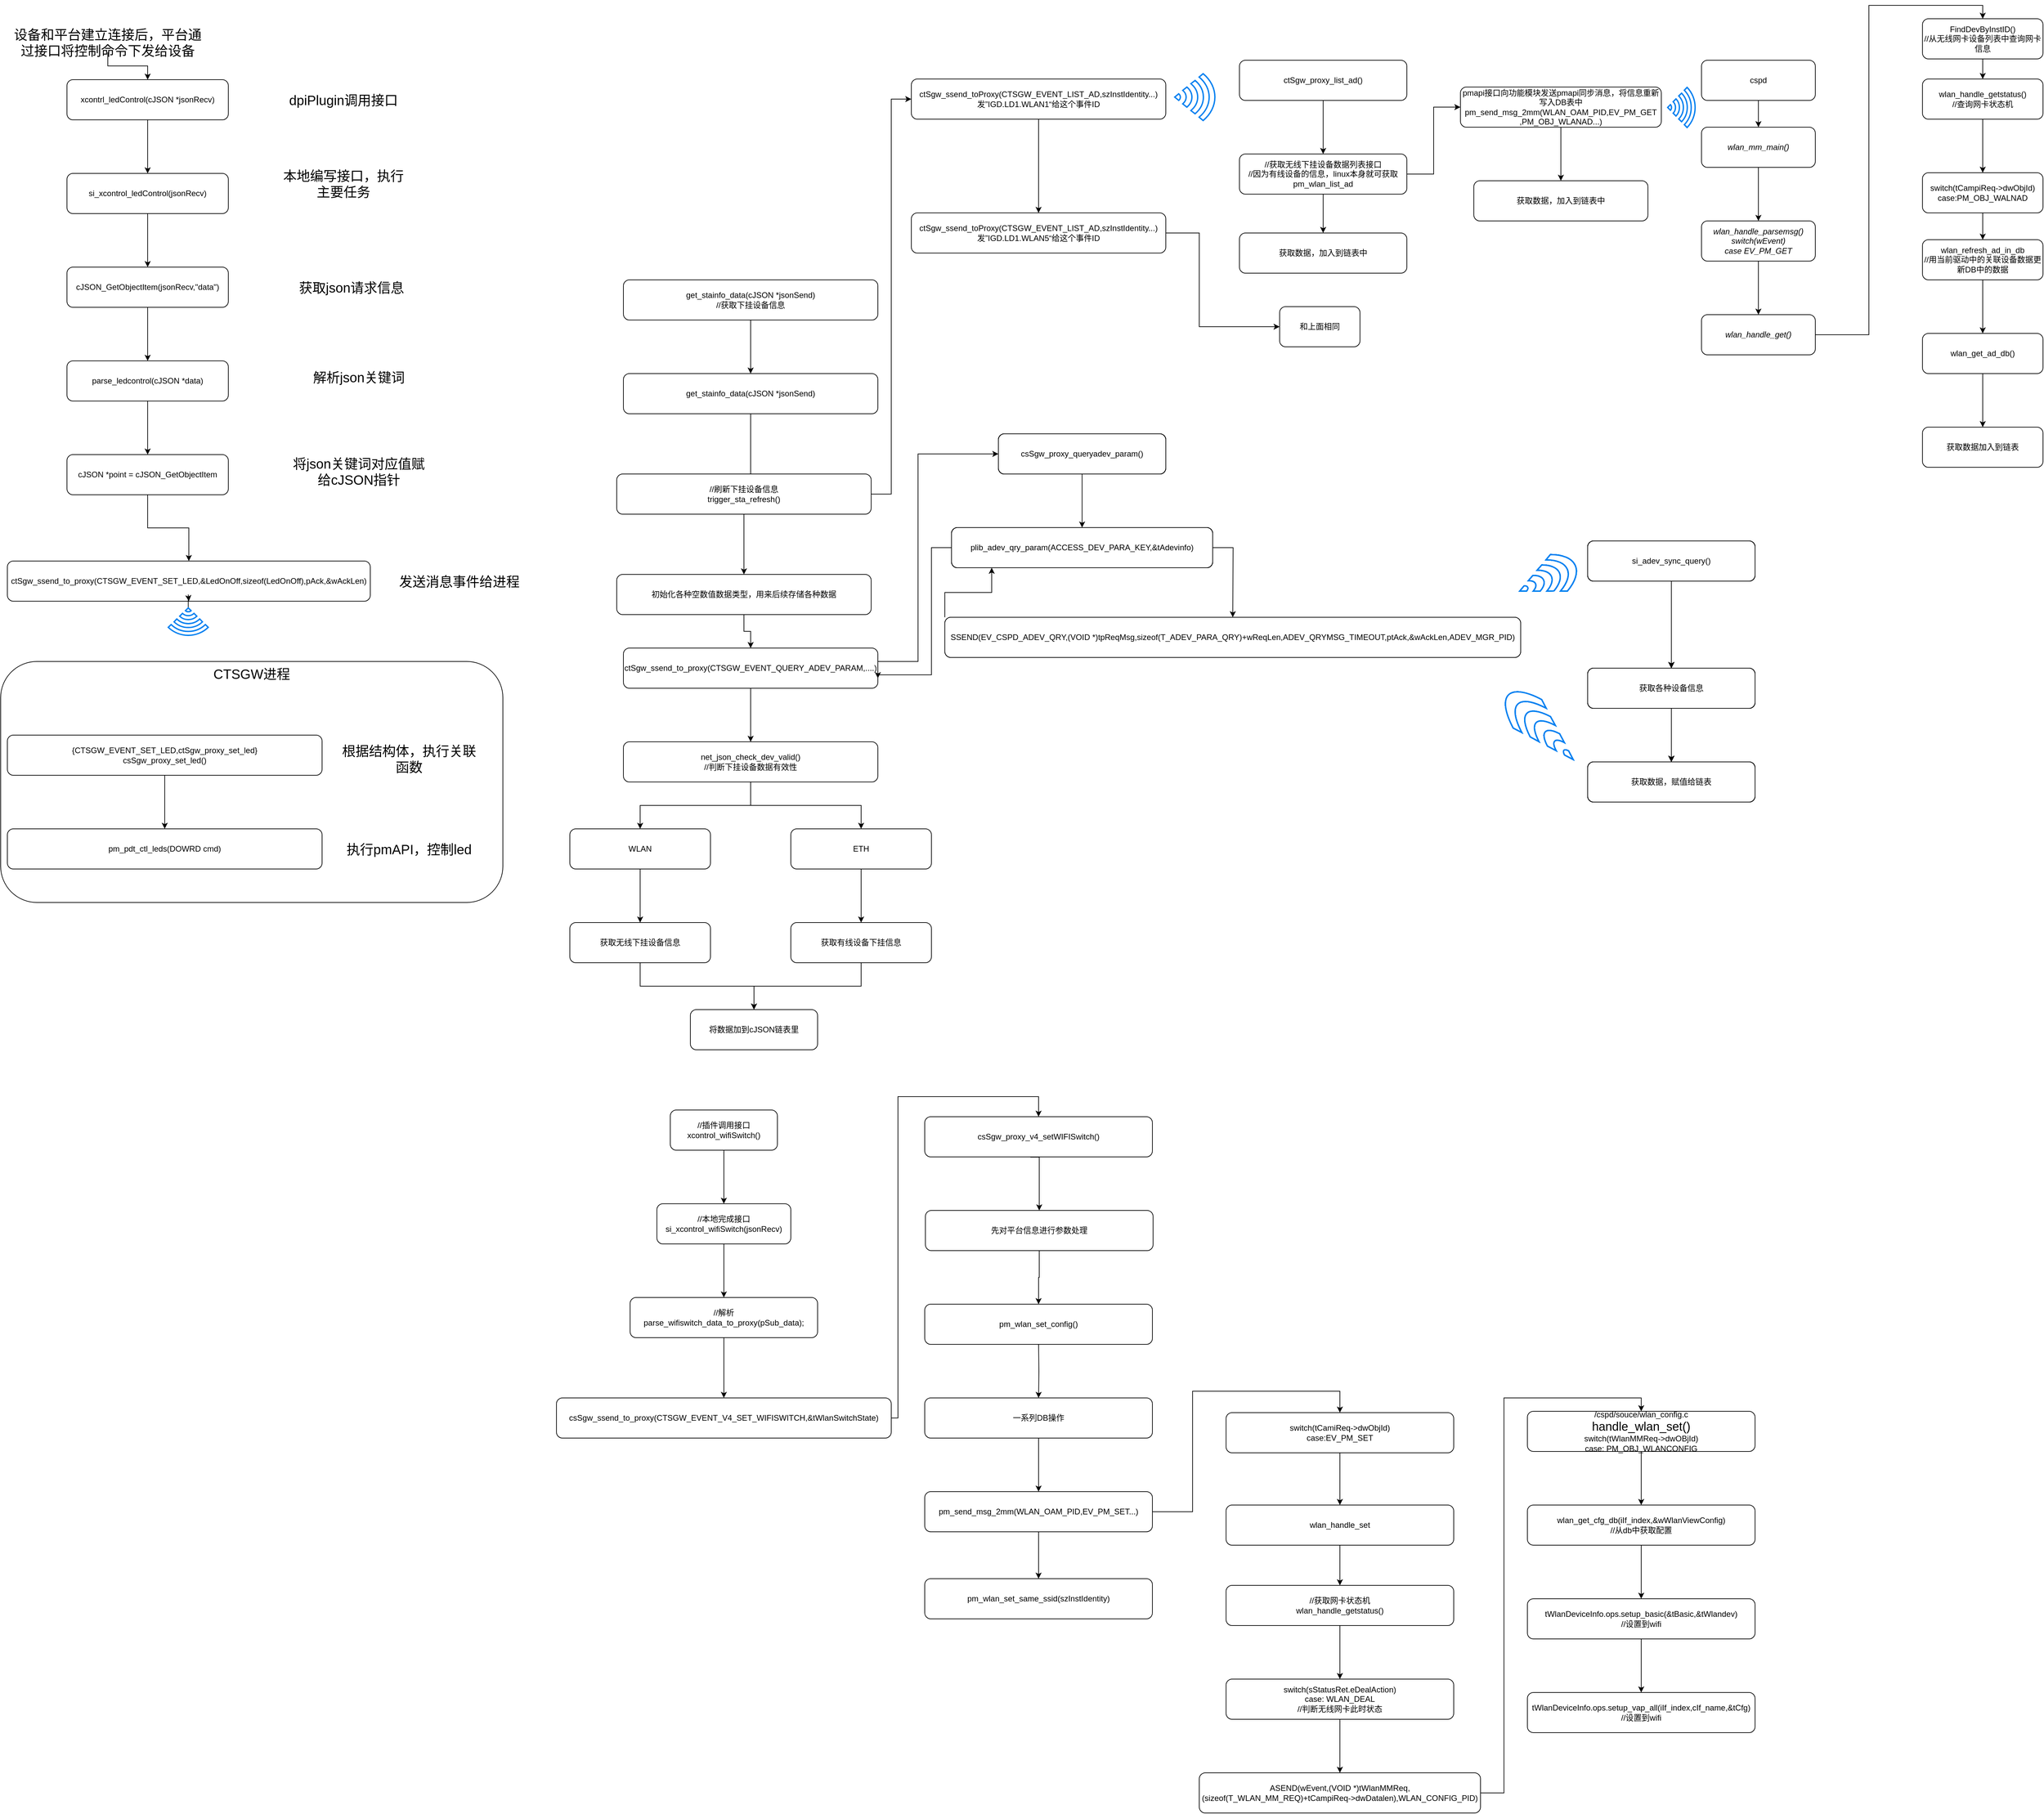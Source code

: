 <mxfile version="15.7.4" type="github">
  <diagram id="CUDyPsT_5cI4i0Bhv10b" name="Page-1">
    <mxGraphModel dx="1199" dy="653" grid="1" gridSize="10" guides="0" tooltips="1" connect="1" arrows="1" fold="1" page="1" pageScale="1" pageWidth="827" pageHeight="1169" math="0" shadow="0">
      <root>
        <mxCell id="0" />
        <mxCell id="1" parent="0" />
        <mxCell id="MFzKN-prpjDhxRkjpTHA-7" value="" style="edgeStyle=orthogonalEdgeStyle;rounded=0;orthogonalLoop=1;jettySize=auto;html=1;fontSize=20;" parent="1" source="MFzKN-prpjDhxRkjpTHA-1" target="MFzKN-prpjDhxRkjpTHA-6" edge="1">
          <mxGeometry relative="1" as="geometry" />
        </mxCell>
        <mxCell id="MFzKN-prpjDhxRkjpTHA-1" value="xcontrl_ledControl(cJSON *jsonRecv)" style="rounded=1;whiteSpace=wrap;html=1;" parent="1" vertex="1">
          <mxGeometry x="99" y="141" width="241" height="60" as="geometry" />
        </mxCell>
        <mxCell id="MFzKN-prpjDhxRkjpTHA-3" value="" style="edgeStyle=orthogonalEdgeStyle;rounded=0;orthogonalLoop=1;jettySize=auto;html=1;fontSize=20;" parent="1" source="MFzKN-prpjDhxRkjpTHA-2" target="MFzKN-prpjDhxRkjpTHA-1" edge="1">
          <mxGeometry relative="1" as="geometry" />
        </mxCell>
        <mxCell id="MFzKN-prpjDhxRkjpTHA-2" value="设备和平台建立连接后，平台通过接口将控制命令下发给设备" style="text;html=1;strokeColor=none;fillColor=none;align=center;verticalAlign=middle;whiteSpace=wrap;rounded=0;fontSize=20;" parent="1" vertex="1">
          <mxGeometry x="10" y="70" width="300" height="30" as="geometry" />
        </mxCell>
        <mxCell id="MFzKN-prpjDhxRkjpTHA-9" value="" style="edgeStyle=orthogonalEdgeStyle;rounded=0;orthogonalLoop=1;jettySize=auto;html=1;fontSize=20;" parent="1" source="MFzKN-prpjDhxRkjpTHA-6" target="MFzKN-prpjDhxRkjpTHA-8" edge="1">
          <mxGeometry relative="1" as="geometry" />
        </mxCell>
        <mxCell id="MFzKN-prpjDhxRkjpTHA-6" value="si_xcontrol_ledControl(jsonRecv)" style="rounded=1;whiteSpace=wrap;html=1;" parent="1" vertex="1">
          <mxGeometry x="99" y="281" width="241" height="60" as="geometry" />
        </mxCell>
        <mxCell id="MFzKN-prpjDhxRkjpTHA-11" value="" style="edgeStyle=orthogonalEdgeStyle;rounded=0;orthogonalLoop=1;jettySize=auto;html=1;fontSize=20;" parent="1" source="MFzKN-prpjDhxRkjpTHA-8" target="MFzKN-prpjDhxRkjpTHA-10" edge="1">
          <mxGeometry relative="1" as="geometry" />
        </mxCell>
        <mxCell id="MFzKN-prpjDhxRkjpTHA-8" value="cJSON_GetObjectItem(jsonRecv,&quot;data&quot;)" style="rounded=1;whiteSpace=wrap;html=1;" parent="1" vertex="1">
          <mxGeometry x="99" y="421" width="241" height="60" as="geometry" />
        </mxCell>
        <mxCell id="MFzKN-prpjDhxRkjpTHA-13" value="" style="edgeStyle=orthogonalEdgeStyle;rounded=0;orthogonalLoop=1;jettySize=auto;html=1;fontSize=20;" parent="1" source="MFzKN-prpjDhxRkjpTHA-10" target="MFzKN-prpjDhxRkjpTHA-12" edge="1">
          <mxGeometry relative="1" as="geometry" />
        </mxCell>
        <mxCell id="MFzKN-prpjDhxRkjpTHA-10" value="parse_ledcontrol(cJSON *data)" style="rounded=1;whiteSpace=wrap;html=1;" parent="1" vertex="1">
          <mxGeometry x="99" y="561" width="241" height="60" as="geometry" />
        </mxCell>
        <mxCell id="MFzKN-prpjDhxRkjpTHA-15" value="" style="edgeStyle=orthogonalEdgeStyle;rounded=0;orthogonalLoop=1;jettySize=auto;html=1;fontSize=20;" parent="1" source="MFzKN-prpjDhxRkjpTHA-12" target="MFzKN-prpjDhxRkjpTHA-14" edge="1">
          <mxGeometry relative="1" as="geometry" />
        </mxCell>
        <mxCell id="MFzKN-prpjDhxRkjpTHA-31" value="CTSGW进程" style="rounded=1;whiteSpace=wrap;html=1;fontSize=20;labelBackgroundColor=none;verticalAlign=top;" parent="1" vertex="1">
          <mxGeometry y="1010" width="750" height="360" as="geometry" />
        </mxCell>
        <mxCell id="MFzKN-prpjDhxRkjpTHA-12" value="cJSON *point = cJSON_GetObjectItem" style="rounded=1;whiteSpace=wrap;html=1;" parent="1" vertex="1">
          <mxGeometry x="99" y="701" width="241" height="60" as="geometry" />
        </mxCell>
        <mxCell id="MFzKN-prpjDhxRkjpTHA-14" value="ctSgw_ssend_to_proxy(CTSGW_EVENT_SET_LED,&amp;amp;LedOnOff,sizeof(LedOnOff),pAck,&amp;amp;wAckLen)" style="rounded=1;whiteSpace=wrap;html=1;" parent="1" vertex="1">
          <mxGeometry x="10" y="860" width="542" height="60" as="geometry" />
        </mxCell>
        <mxCell id="MFzKN-prpjDhxRkjpTHA-19" value="" style="edgeStyle=orthogonalEdgeStyle;rounded=0;orthogonalLoop=1;jettySize=auto;html=1;fontSize=20;" parent="1" source="MFzKN-prpjDhxRkjpTHA-16" target="MFzKN-prpjDhxRkjpTHA-18" edge="1">
          <mxGeometry relative="1" as="geometry" />
        </mxCell>
        <mxCell id="MFzKN-prpjDhxRkjpTHA-16" value="{CTSGW_EVENT_SET_LED,ctSgw_proxy_set_led}&lt;br&gt;csSgw_proxy_set_led()" style="rounded=1;whiteSpace=wrap;html=1;" parent="1" vertex="1">
          <mxGeometry x="10" y="1120" width="470" height="60" as="geometry" />
        </mxCell>
        <mxCell id="MFzKN-prpjDhxRkjpTHA-18" value="pm_pdt_ctl_leds(DOWRD cmd)" style="rounded=1;whiteSpace=wrap;html=1;" parent="1" vertex="1">
          <mxGeometry x="10" y="1260" width="470" height="60" as="geometry" />
        </mxCell>
        <mxCell id="MFzKN-prpjDhxRkjpTHA-20" value="dpiPlugin调用接口" style="text;html=1;strokeColor=none;fillColor=none;align=center;verticalAlign=middle;whiteSpace=wrap;rounded=0;fontSize=20;" parent="1" vertex="1">
          <mxGeometry x="414" y="156" width="196" height="30" as="geometry" />
        </mxCell>
        <mxCell id="MFzKN-prpjDhxRkjpTHA-21" value="本地编写接口，执行主要任务" style="text;html=1;strokeColor=none;fillColor=none;align=center;verticalAlign=middle;whiteSpace=wrap;rounded=0;fontSize=20;" parent="1" vertex="1">
          <mxGeometry x="414" y="281" width="196" height="30" as="geometry" />
        </mxCell>
        <mxCell id="MFzKN-prpjDhxRkjpTHA-22" value="获取json请求信息" style="text;html=1;strokeColor=none;fillColor=none;align=center;verticalAlign=middle;whiteSpace=wrap;rounded=0;fontSize=20;" parent="1" vertex="1">
          <mxGeometry x="430" y="436" width="188" height="30" as="geometry" />
        </mxCell>
        <mxCell id="MFzKN-prpjDhxRkjpTHA-23" value="解析json关键词" style="text;html=1;strokeColor=none;fillColor=none;align=center;verticalAlign=middle;whiteSpace=wrap;rounded=0;fontSize=20;" parent="1" vertex="1">
          <mxGeometry x="430" y="570" width="210" height="30" as="geometry" />
        </mxCell>
        <mxCell id="MFzKN-prpjDhxRkjpTHA-24" value="将json关键词对应值赋给cJSON指针" style="text;html=1;strokeColor=none;fillColor=none;align=center;verticalAlign=middle;whiteSpace=wrap;rounded=0;fontSize=20;" parent="1" vertex="1">
          <mxGeometry x="430" y="701" width="210" height="49" as="geometry" />
        </mxCell>
        <mxCell id="MFzKN-prpjDhxRkjpTHA-26" value="发送消息事件给进程" style="text;html=1;strokeColor=none;fillColor=none;align=center;verticalAlign=middle;whiteSpace=wrap;rounded=0;fontSize=20;" parent="1" vertex="1">
          <mxGeometry x="560" y="875" width="250" height="30" as="geometry" />
        </mxCell>
        <mxCell id="MFzKN-prpjDhxRkjpTHA-27" value="根据结构体，执行关联函数" style="text;html=1;strokeColor=none;fillColor=none;align=center;verticalAlign=middle;whiteSpace=wrap;rounded=0;fontSize=20;" parent="1" vertex="1">
          <mxGeometry x="500" y="1140" width="220" height="30" as="geometry" />
        </mxCell>
        <mxCell id="MFzKN-prpjDhxRkjpTHA-28" value="执行pmAPI，控制led" style="text;html=1;strokeColor=none;fillColor=none;align=center;verticalAlign=middle;whiteSpace=wrap;rounded=0;fontSize=20;" parent="1" vertex="1">
          <mxGeometry x="510" y="1275" width="200" height="30" as="geometry" />
        </mxCell>
        <mxCell id="MFzKN-prpjDhxRkjpTHA-30" value="" style="edgeStyle=orthogonalEdgeStyle;rounded=0;orthogonalLoop=1;jettySize=auto;html=1;fontSize=20;" parent="1" source="MFzKN-prpjDhxRkjpTHA-29" target="MFzKN-prpjDhxRkjpTHA-14" edge="1">
          <mxGeometry relative="1" as="geometry" />
        </mxCell>
        <mxCell id="MFzKN-prpjDhxRkjpTHA-29" value="" style="html=1;verticalLabelPosition=bottom;align=center;labelBackgroundColor=#ffffff;verticalAlign=top;strokeWidth=2;strokeColor=#0080F0;shadow=0;dashed=0;shape=mxgraph.ios7.icons.wifi;pointerEvents=1;fontSize=20;rotation=-180;" parent="1" vertex="1">
          <mxGeometry x="250.3" y="930" width="59.7" height="41" as="geometry" />
        </mxCell>
        <mxCell id="5_94e8n7h1rJNtOSXoxy-13" value="" style="edgeStyle=orthogonalEdgeStyle;rounded=0;orthogonalLoop=1;jettySize=auto;html=1;exitX=1;exitY=0.5;exitDx=0;exitDy=0;" edge="1" parent="1" source="5_94e8n7h1rJNtOSXoxy-184" target="5_94e8n7h1rJNtOSXoxy-12">
          <mxGeometry relative="1" as="geometry">
            <mxPoint x="1300" y="330" as="sourcePoint" />
            <Array as="points">
              <mxPoint x="1330" y="760" />
              <mxPoint x="1330" y="170" />
            </Array>
          </mxGeometry>
        </mxCell>
        <mxCell id="5_94e8n7h1rJNtOSXoxy-15" value="" style="edgeStyle=orthogonalEdgeStyle;rounded=0;orthogonalLoop=1;jettySize=auto;html=1;" edge="1" parent="1" source="5_94e8n7h1rJNtOSXoxy-12" target="5_94e8n7h1rJNtOSXoxy-14">
          <mxGeometry relative="1" as="geometry" />
        </mxCell>
        <mxCell id="5_94e8n7h1rJNtOSXoxy-12" value="ctSgw_ssend_toProxy(CTSGW_EVENT_LIST_AD,szInstIdentity...)&lt;br&gt;发”IGD.LD1.WLAN1“给这个事件ID" style="whiteSpace=wrap;html=1;rounded=1;" vertex="1" parent="1">
          <mxGeometry x="1360" y="140" width="380" height="60" as="geometry" />
        </mxCell>
        <mxCell id="5_94e8n7h1rJNtOSXoxy-210" value="" style="edgeStyle=orthogonalEdgeStyle;rounded=0;orthogonalLoop=1;jettySize=auto;html=1;" edge="1" parent="1" source="5_94e8n7h1rJNtOSXoxy-14" target="5_94e8n7h1rJNtOSXoxy-209">
          <mxGeometry relative="1" as="geometry">
            <Array as="points">
              <mxPoint x="1790" y="370" />
              <mxPoint x="1790" y="510" />
            </Array>
          </mxGeometry>
        </mxCell>
        <mxCell id="5_94e8n7h1rJNtOSXoxy-14" value="ctSgw_ssend_toProxy(CTSGW_EVENT_LIST_AD,szInstIdentity...)&lt;br&gt;发”IGD.LD1.WLAN5“给这个事件ID" style="whiteSpace=wrap;html=1;rounded=1;" vertex="1" parent="1">
          <mxGeometry x="1360" y="340" width="380" height="60" as="geometry" />
        </mxCell>
        <mxCell id="5_94e8n7h1rJNtOSXoxy-17" value="" style="html=1;verticalLabelPosition=bottom;align=center;labelBackgroundColor=#ffffff;verticalAlign=top;strokeWidth=2;strokeColor=#0080F0;shadow=0;dashed=0;shape=mxgraph.ios7.icons.wifi;pointerEvents=1;fontSize=20;rotation=0;direction=south;" vertex="1" parent="1">
          <mxGeometry x="1753.31" y="132.06" width="60" height="70" as="geometry" />
        </mxCell>
        <mxCell id="5_94e8n7h1rJNtOSXoxy-21" value="" style="edgeStyle=orthogonalEdgeStyle;rounded=0;orthogonalLoop=1;jettySize=auto;html=1;" edge="1" parent="1" source="5_94e8n7h1rJNtOSXoxy-19" target="5_94e8n7h1rJNtOSXoxy-20">
          <mxGeometry relative="1" as="geometry" />
        </mxCell>
        <mxCell id="5_94e8n7h1rJNtOSXoxy-19" value="ctSgw_proxy_list_ad()" style="rounded=1;whiteSpace=wrap;html=1;" vertex="1" parent="1">
          <mxGeometry x="1850" y="112" width="250" height="60" as="geometry" />
        </mxCell>
        <mxCell id="5_94e8n7h1rJNtOSXoxy-23" value="" style="edgeStyle=orthogonalEdgeStyle;rounded=0;orthogonalLoop=1;jettySize=auto;html=1;" edge="1" parent="1" source="5_94e8n7h1rJNtOSXoxy-20" target="5_94e8n7h1rJNtOSXoxy-22">
          <mxGeometry relative="1" as="geometry">
            <Array as="points">
              <mxPoint x="2140" y="282" />
              <mxPoint x="2140" y="182" />
            </Array>
          </mxGeometry>
        </mxCell>
        <mxCell id="5_94e8n7h1rJNtOSXoxy-205" value="" style="edgeStyle=orthogonalEdgeStyle;rounded=0;orthogonalLoop=1;jettySize=auto;html=1;" edge="1" parent="1" source="5_94e8n7h1rJNtOSXoxy-20" target="5_94e8n7h1rJNtOSXoxy-204">
          <mxGeometry relative="1" as="geometry" />
        </mxCell>
        <mxCell id="5_94e8n7h1rJNtOSXoxy-20" value="//获取无线下挂设备数据列表接口&lt;br&gt;//因为有线设备的信息，linux本身就可获取&lt;br&gt;pm_wlan_list_ad" style="rounded=1;whiteSpace=wrap;html=1;" vertex="1" parent="1">
          <mxGeometry x="1850" y="252" width="250" height="60" as="geometry" />
        </mxCell>
        <mxCell id="5_94e8n7h1rJNtOSXoxy-26" value="" style="edgeStyle=orthogonalEdgeStyle;rounded=0;orthogonalLoop=1;jettySize=auto;html=1;" edge="1" parent="1" source="5_94e8n7h1rJNtOSXoxy-22" target="5_94e8n7h1rJNtOSXoxy-25">
          <mxGeometry relative="1" as="geometry" />
        </mxCell>
        <mxCell id="5_94e8n7h1rJNtOSXoxy-22" value="pmapi接口向功能模块发送pmapi同步消息，将信息重新写入DB表中&lt;br&gt;pm_send_msg_2mm(WLAN_OAM_PID,EV_PM_GET&lt;br&gt;,PM_OBJ_WLANAD...)" style="rounded=1;whiteSpace=wrap;html=1;" vertex="1" parent="1">
          <mxGeometry x="2180" y="152" width="300" height="60" as="geometry" />
        </mxCell>
        <mxCell id="5_94e8n7h1rJNtOSXoxy-25" value="获取数据，加入到链表中" style="rounded=1;whiteSpace=wrap;html=1;" vertex="1" parent="1">
          <mxGeometry x="2200" y="292" width="260" height="60" as="geometry" />
        </mxCell>
        <mxCell id="5_94e8n7h1rJNtOSXoxy-27" value="" style="html=1;verticalLabelPosition=bottom;align=center;labelBackgroundColor=#ffffff;verticalAlign=top;strokeWidth=2;strokeColor=#0080F0;shadow=0;dashed=0;shape=mxgraph.ios7.icons.wifi;pointerEvents=1;fontSize=20;rotation=90;" vertex="1" parent="1">
          <mxGeometry x="2480" y="162" width="60" height="41" as="geometry" />
        </mxCell>
        <mxCell id="5_94e8n7h1rJNtOSXoxy-30" value="" style="edgeStyle=orthogonalEdgeStyle;rounded=0;orthogonalLoop=1;jettySize=auto;html=1;" edge="1" parent="1" source="5_94e8n7h1rJNtOSXoxy-28" target="5_94e8n7h1rJNtOSXoxy-29">
          <mxGeometry relative="1" as="geometry" />
        </mxCell>
        <mxCell id="5_94e8n7h1rJNtOSXoxy-28" value="cspd" style="rounded=1;whiteSpace=wrap;html=1;" vertex="1" parent="1">
          <mxGeometry x="2540" y="112" width="170" height="60" as="geometry" />
        </mxCell>
        <mxCell id="5_94e8n7h1rJNtOSXoxy-40" value="" style="edgeStyle=orthogonalEdgeStyle;rounded=0;orthogonalLoop=1;jettySize=auto;html=1;" edge="1" parent="1" source="5_94e8n7h1rJNtOSXoxy-29" target="5_94e8n7h1rJNtOSXoxy-39">
          <mxGeometry relative="1" as="geometry" />
        </mxCell>
        <mxCell id="5_94e8n7h1rJNtOSXoxy-29" value="wlan_mm_main()" style="whiteSpace=wrap;html=1;rounded=1;fontStyle=2" vertex="1" parent="1">
          <mxGeometry x="2540" y="212" width="170" height="60" as="geometry" />
        </mxCell>
        <mxCell id="5_94e8n7h1rJNtOSXoxy-43" value="" style="edgeStyle=orthogonalEdgeStyle;rounded=0;orthogonalLoop=1;jettySize=auto;html=1;" edge="1" parent="1" source="5_94e8n7h1rJNtOSXoxy-39" target="5_94e8n7h1rJNtOSXoxy-42">
          <mxGeometry relative="1" as="geometry" />
        </mxCell>
        <mxCell id="5_94e8n7h1rJNtOSXoxy-39" value="wlan_handle_parsemsg()&lt;br&gt;switch(wEvent)&lt;br&gt;case EV_PM_GET" style="whiteSpace=wrap;html=1;rounded=1;fontStyle=2" vertex="1" parent="1">
          <mxGeometry x="2540" y="352" width="170" height="60" as="geometry" />
        </mxCell>
        <mxCell id="5_94e8n7h1rJNtOSXoxy-194" style="edgeStyle=orthogonalEdgeStyle;rounded=0;orthogonalLoop=1;jettySize=auto;html=1;entryX=0.5;entryY=0;entryDx=0;entryDy=0;" edge="1" parent="1" source="5_94e8n7h1rJNtOSXoxy-42" target="5_94e8n7h1rJNtOSXoxy-190">
          <mxGeometry relative="1" as="geometry" />
        </mxCell>
        <mxCell id="5_94e8n7h1rJNtOSXoxy-42" value="wlan_handle_get()" style="whiteSpace=wrap;html=1;rounded=1;fontStyle=2" vertex="1" parent="1">
          <mxGeometry x="2540" y="492" width="170" height="60" as="geometry" />
        </mxCell>
        <mxCell id="5_94e8n7h1rJNtOSXoxy-58" value="" style="edgeStyle=orthogonalEdgeStyle;rounded=0;orthogonalLoop=1;jettySize=auto;html=1;" edge="1" parent="1" source="5_94e8n7h1rJNtOSXoxy-55" target="5_94e8n7h1rJNtOSXoxy-56">
          <mxGeometry relative="1" as="geometry" />
        </mxCell>
        <mxCell id="5_94e8n7h1rJNtOSXoxy-55" value="get_stainfo_data(cJSON *jsonSend)&lt;br&gt;//获取下挂设备信息" style="rounded=1;whiteSpace=wrap;html=1;" vertex="1" parent="1">
          <mxGeometry x="930" y="440" width="380" height="60" as="geometry" />
        </mxCell>
        <mxCell id="5_94e8n7h1rJNtOSXoxy-59" value="" style="edgeStyle=orthogonalEdgeStyle;rounded=0;orthogonalLoop=1;jettySize=auto;html=1;" edge="1" parent="1" source="5_94e8n7h1rJNtOSXoxy-56" target="5_94e8n7h1rJNtOSXoxy-57">
          <mxGeometry relative="1" as="geometry" />
        </mxCell>
        <mxCell id="5_94e8n7h1rJNtOSXoxy-56" value="get_stainfo_data(cJSON *jsonSend)" style="rounded=1;whiteSpace=wrap;html=1;" vertex="1" parent="1">
          <mxGeometry x="930" y="580" width="380" height="60" as="geometry" />
        </mxCell>
        <mxCell id="5_94e8n7h1rJNtOSXoxy-65" value="" style="edgeStyle=orthogonalEdgeStyle;rounded=0;orthogonalLoop=1;jettySize=auto;html=1;" edge="1" parent="1" source="5_94e8n7h1rJNtOSXoxy-60" target="5_94e8n7h1rJNtOSXoxy-64">
          <mxGeometry relative="1" as="geometry" />
        </mxCell>
        <mxCell id="5_94e8n7h1rJNtOSXoxy-88" style="edgeStyle=orthogonalEdgeStyle;rounded=0;orthogonalLoop=1;jettySize=auto;html=1;entryX=0;entryY=0.5;entryDx=0;entryDy=0;" edge="1" parent="1" source="5_94e8n7h1rJNtOSXoxy-60" target="5_94e8n7h1rJNtOSXoxy-86">
          <mxGeometry relative="1" as="geometry">
            <Array as="points">
              <mxPoint x="1370" y="1010" />
              <mxPoint x="1370" y="700" />
            </Array>
          </mxGeometry>
        </mxCell>
        <mxCell id="5_94e8n7h1rJNtOSXoxy-60" value="ctSgw_ssend_to_proxy(CTSGW_EVENT_QUERY_ADEV_PARAM,....)" style="whiteSpace=wrap;html=1;rounded=1;" vertex="1" parent="1">
          <mxGeometry x="930" y="990" width="380" height="60" as="geometry" />
        </mxCell>
        <mxCell id="5_94e8n7h1rJNtOSXoxy-76" style="edgeStyle=orthogonalEdgeStyle;rounded=0;orthogonalLoop=1;jettySize=auto;html=1;" edge="1" parent="1" source="5_94e8n7h1rJNtOSXoxy-64" target="5_94e8n7h1rJNtOSXoxy-74">
          <mxGeometry relative="1" as="geometry" />
        </mxCell>
        <mxCell id="5_94e8n7h1rJNtOSXoxy-77" style="edgeStyle=orthogonalEdgeStyle;rounded=0;orthogonalLoop=1;jettySize=auto;html=1;entryX=0.5;entryY=0;entryDx=0;entryDy=0;" edge="1" parent="1" source="5_94e8n7h1rJNtOSXoxy-64" target="5_94e8n7h1rJNtOSXoxy-75">
          <mxGeometry relative="1" as="geometry" />
        </mxCell>
        <mxCell id="5_94e8n7h1rJNtOSXoxy-64" value="net_json_check_dev_valid()&lt;br&gt;//判断下挂设备数据有效性" style="whiteSpace=wrap;html=1;rounded=1;" vertex="1" parent="1">
          <mxGeometry x="930" y="1130" width="380" height="60" as="geometry" />
        </mxCell>
        <mxCell id="5_94e8n7h1rJNtOSXoxy-79" value="" style="edgeStyle=orthogonalEdgeStyle;rounded=0;orthogonalLoop=1;jettySize=auto;html=1;" edge="1" parent="1" source="5_94e8n7h1rJNtOSXoxy-74" target="5_94e8n7h1rJNtOSXoxy-78">
          <mxGeometry relative="1" as="geometry" />
        </mxCell>
        <mxCell id="5_94e8n7h1rJNtOSXoxy-74" value="WLAN" style="rounded=1;whiteSpace=wrap;html=1;" vertex="1" parent="1">
          <mxGeometry x="850" y="1260" width="210" height="60" as="geometry" />
        </mxCell>
        <mxCell id="5_94e8n7h1rJNtOSXoxy-81" value="" style="edgeStyle=orthogonalEdgeStyle;rounded=0;orthogonalLoop=1;jettySize=auto;html=1;" edge="1" parent="1" source="5_94e8n7h1rJNtOSXoxy-75" target="5_94e8n7h1rJNtOSXoxy-80">
          <mxGeometry relative="1" as="geometry" />
        </mxCell>
        <mxCell id="5_94e8n7h1rJNtOSXoxy-75" value="ETH" style="rounded=1;whiteSpace=wrap;html=1;" vertex="1" parent="1">
          <mxGeometry x="1180" y="1260" width="210" height="60" as="geometry" />
        </mxCell>
        <mxCell id="5_94e8n7h1rJNtOSXoxy-85" style="edgeStyle=orthogonalEdgeStyle;rounded=0;orthogonalLoop=1;jettySize=auto;html=1;entryX=0.5;entryY=0;entryDx=0;entryDy=0;" edge="1" parent="1" source="5_94e8n7h1rJNtOSXoxy-78" target="5_94e8n7h1rJNtOSXoxy-82">
          <mxGeometry relative="1" as="geometry" />
        </mxCell>
        <mxCell id="5_94e8n7h1rJNtOSXoxy-78" value="获取无线下挂设备信息" style="rounded=1;whiteSpace=wrap;html=1;" vertex="1" parent="1">
          <mxGeometry x="850" y="1400" width="210" height="60" as="geometry" />
        </mxCell>
        <mxCell id="5_94e8n7h1rJNtOSXoxy-84" style="edgeStyle=orthogonalEdgeStyle;rounded=0;orthogonalLoop=1;jettySize=auto;html=1;entryX=0.5;entryY=0;entryDx=0;entryDy=0;" edge="1" parent="1" source="5_94e8n7h1rJNtOSXoxy-80" target="5_94e8n7h1rJNtOSXoxy-82">
          <mxGeometry relative="1" as="geometry" />
        </mxCell>
        <mxCell id="5_94e8n7h1rJNtOSXoxy-80" value="获取有线设备下挂信息" style="rounded=1;whiteSpace=wrap;html=1;" vertex="1" parent="1">
          <mxGeometry x="1180" y="1400" width="210" height="60" as="geometry" />
        </mxCell>
        <mxCell id="5_94e8n7h1rJNtOSXoxy-82" value="将数据加到cJSON链表里" style="rounded=1;whiteSpace=wrap;html=1;" vertex="1" parent="1">
          <mxGeometry x="1030" y="1530" width="190" height="60" as="geometry" />
        </mxCell>
        <mxCell id="5_94e8n7h1rJNtOSXoxy-86" value="csSgw_proxy_queryadev_param()" style="whiteSpace=wrap;html=1;rounded=1;" vertex="1" parent="1">
          <mxGeometry x="1490" y="670" width="250" height="60" as="geometry" />
        </mxCell>
        <mxCell id="5_94e8n7h1rJNtOSXoxy-103" style="edgeStyle=orthogonalEdgeStyle;rounded=0;orthogonalLoop=1;jettySize=auto;html=1;entryX=1;entryY=0.75;entryDx=0;entryDy=0;" edge="1" parent="1" source="5_94e8n7h1rJNtOSXoxy-89" target="5_94e8n7h1rJNtOSXoxy-60">
          <mxGeometry relative="1" as="geometry">
            <Array as="points">
              <mxPoint x="1390" y="840" />
              <mxPoint x="1390" y="1030" />
              <mxPoint x="1310" y="1030" />
            </Array>
          </mxGeometry>
        </mxCell>
        <mxCell id="5_94e8n7h1rJNtOSXoxy-89" value="plib_adev_qry_param(ACCESS_DEV_PARA_KEY,&amp;amp;tAdevinfo)" style="whiteSpace=wrap;html=1;rounded=1;" vertex="1" parent="1">
          <mxGeometry x="1420" y="810" width="390" height="60" as="geometry" />
        </mxCell>
        <mxCell id="5_94e8n7h1rJNtOSXoxy-102" style="edgeStyle=orthogonalEdgeStyle;rounded=0;orthogonalLoop=1;jettySize=auto;html=1;" edge="1" parent="1" source="5_94e8n7h1rJNtOSXoxy-91" target="5_94e8n7h1rJNtOSXoxy-89">
          <mxGeometry relative="1" as="geometry">
            <Array as="points">
              <mxPoint x="1410" y="907" />
              <mxPoint x="1480" y="907" />
            </Array>
          </mxGeometry>
        </mxCell>
        <mxCell id="5_94e8n7h1rJNtOSXoxy-91" value="SSEND(EV_CSPD_ADEV_QRY,(VOID *)tpReqMsg,sizeof(T_ADEV_PARA_QRY)+wReqLen,ADEV_QRYMSG_TIMEOUT,ptAck,&amp;amp;wAckLen,ADEV_MGR_PID)" style="whiteSpace=wrap;html=1;rounded=1;" vertex="1" parent="1">
          <mxGeometry x="1410" y="944" width="860" height="60" as="geometry" />
        </mxCell>
        <mxCell id="5_94e8n7h1rJNtOSXoxy-93" value="" style="html=1;verticalLabelPosition=bottom;align=center;labelBackgroundColor=#ffffff;verticalAlign=top;strokeWidth=2;strokeColor=#0080F0;shadow=0;dashed=0;shape=mxgraph.ios7.icons.wifi;pointerEvents=1;fontSize=20;rotation=65;" vertex="1" parent="1">
          <mxGeometry x="2280" y="840.0" width="60" height="91" as="geometry" />
        </mxCell>
        <mxCell id="5_94e8n7h1rJNtOSXoxy-96" value="" style="edgeStyle=orthogonalEdgeStyle;rounded=0;orthogonalLoop=1;jettySize=auto;html=1;" edge="1" parent="1" source="5_94e8n7h1rJNtOSXoxy-94" target="5_94e8n7h1rJNtOSXoxy-95">
          <mxGeometry relative="1" as="geometry" />
        </mxCell>
        <mxCell id="5_94e8n7h1rJNtOSXoxy-94" value="si_adev_sync_query()&lt;br&gt;" style="rounded=1;whiteSpace=wrap;html=1;" vertex="1" parent="1">
          <mxGeometry x="2370" y="830" width="250" height="60" as="geometry" />
        </mxCell>
        <mxCell id="5_94e8n7h1rJNtOSXoxy-98" value="" style="edgeStyle=orthogonalEdgeStyle;rounded=0;orthogonalLoop=1;jettySize=auto;html=1;" edge="1" parent="1" source="5_94e8n7h1rJNtOSXoxy-95" target="5_94e8n7h1rJNtOSXoxy-97">
          <mxGeometry relative="1" as="geometry" />
        </mxCell>
        <mxCell id="5_94e8n7h1rJNtOSXoxy-95" value="获取各种设备信息" style="rounded=1;whiteSpace=wrap;html=1;" vertex="1" parent="1">
          <mxGeometry x="2370" y="1020" width="250" height="60" as="geometry" />
        </mxCell>
        <mxCell id="5_94e8n7h1rJNtOSXoxy-97" value="反悔查询结果" style="rounded=1;whiteSpace=wrap;html=1;" vertex="1" parent="1">
          <mxGeometry x="2370" y="1160" width="250" height="60" as="geometry" />
        </mxCell>
        <mxCell id="5_94e8n7h1rJNtOSXoxy-99" value="" style="html=1;verticalLabelPosition=bottom;align=center;labelBackgroundColor=#ffffff;verticalAlign=top;strokeWidth=2;strokeColor=#0080F0;shadow=0;dashed=0;shape=mxgraph.ios7.icons.wifi;pointerEvents=1;fontSize=20;rotation=-45;" vertex="1" parent="1">
          <mxGeometry x="2270" y="1040" width="60" height="136.26" as="geometry" />
        </mxCell>
        <mxCell id="5_94e8n7h1rJNtOSXoxy-105" value="" style="edgeStyle=orthogonalEdgeStyle;rounded=0;orthogonalLoop=1;jettySize=auto;html=1;" edge="1" source="5_94e8n7h1rJNtOSXoxy-114" parent="1">
          <mxGeometry relative="1" as="geometry">
            <mxPoint x="1840" y="944" as="targetPoint" />
          </mxGeometry>
        </mxCell>
        <mxCell id="5_94e8n7h1rJNtOSXoxy-106" value="" style="html=1;verticalLabelPosition=bottom;align=center;labelBackgroundColor=#ffffff;verticalAlign=top;strokeWidth=2;strokeColor=#0080F0;shadow=0;dashed=0;shape=mxgraph.ios7.icons.wifi;pointerEvents=1;fontSize=20;rotation=65;" vertex="1" parent="1">
          <mxGeometry x="2280" y="840.0" width="60" height="91" as="geometry" />
        </mxCell>
        <mxCell id="5_94e8n7h1rJNtOSXoxy-107" value="" style="edgeStyle=orthogonalEdgeStyle;rounded=0;orthogonalLoop=1;jettySize=auto;html=1;" edge="1" source="5_94e8n7h1rJNtOSXoxy-108" target="5_94e8n7h1rJNtOSXoxy-110" parent="1">
          <mxGeometry relative="1" as="geometry" />
        </mxCell>
        <mxCell id="5_94e8n7h1rJNtOSXoxy-108" value="si_adev_sync_query()&lt;br&gt;" style="rounded=1;whiteSpace=wrap;html=1;" vertex="1" parent="1">
          <mxGeometry x="2370" y="830" width="250" height="60" as="geometry" />
        </mxCell>
        <mxCell id="5_94e8n7h1rJNtOSXoxy-109" value="" style="edgeStyle=orthogonalEdgeStyle;rounded=0;orthogonalLoop=1;jettySize=auto;html=1;" edge="1" source="5_94e8n7h1rJNtOSXoxy-110" target="5_94e8n7h1rJNtOSXoxy-111" parent="1">
          <mxGeometry relative="1" as="geometry" />
        </mxCell>
        <mxCell id="5_94e8n7h1rJNtOSXoxy-110" value="获取各种设备信息" style="rounded=1;whiteSpace=wrap;html=1;" vertex="1" parent="1">
          <mxGeometry x="2370" y="1020" width="250" height="60" as="geometry" />
        </mxCell>
        <mxCell id="5_94e8n7h1rJNtOSXoxy-111" value="反悔查询结果" style="rounded=1;whiteSpace=wrap;html=1;" vertex="1" parent="1">
          <mxGeometry x="2370" y="1160" width="250" height="60" as="geometry" />
        </mxCell>
        <mxCell id="5_94e8n7h1rJNtOSXoxy-112" value="" style="html=1;verticalLabelPosition=bottom;align=center;labelBackgroundColor=#ffffff;verticalAlign=top;strokeWidth=2;strokeColor=#0080F0;shadow=0;dashed=0;shape=mxgraph.ios7.icons.wifi;pointerEvents=1;fontSize=20;rotation=-45;" vertex="1" parent="1">
          <mxGeometry x="2270" y="1040" width="60" height="136.26" as="geometry" />
        </mxCell>
        <mxCell id="5_94e8n7h1rJNtOSXoxy-113" value="csSgw_proxy_queryadev_param()" style="whiteSpace=wrap;html=1;rounded=1;" vertex="1" parent="1">
          <mxGeometry x="1490" y="670" width="250" height="60" as="geometry" />
        </mxCell>
        <mxCell id="5_94e8n7h1rJNtOSXoxy-114" value="plib_adev_qry_param(ACCESS_DEV_PARA_KEY,&amp;amp;tAdevinfo)" style="whiteSpace=wrap;html=1;rounded=1;" vertex="1" parent="1">
          <mxGeometry x="1420" y="810" width="390" height="60" as="geometry" />
        </mxCell>
        <mxCell id="5_94e8n7h1rJNtOSXoxy-117" value="" style="html=1;verticalLabelPosition=bottom;align=center;labelBackgroundColor=#ffffff;verticalAlign=top;strokeWidth=2;strokeColor=#0080F0;shadow=0;dashed=0;shape=mxgraph.ios7.icons.wifi;pointerEvents=1;fontSize=20;rotation=65;" vertex="1" parent="1">
          <mxGeometry x="2280" y="840.0" width="60" height="91" as="geometry" />
        </mxCell>
        <mxCell id="5_94e8n7h1rJNtOSXoxy-118" value="" style="edgeStyle=orthogonalEdgeStyle;rounded=0;orthogonalLoop=1;jettySize=auto;html=1;" edge="1" source="5_94e8n7h1rJNtOSXoxy-119" target="5_94e8n7h1rJNtOSXoxy-121" parent="1">
          <mxGeometry relative="1" as="geometry" />
        </mxCell>
        <mxCell id="5_94e8n7h1rJNtOSXoxy-119" value="si_adev_sync_query()&lt;br&gt;" style="rounded=1;whiteSpace=wrap;html=1;" vertex="1" parent="1">
          <mxGeometry x="2370" y="830" width="250" height="60" as="geometry" />
        </mxCell>
        <mxCell id="5_94e8n7h1rJNtOSXoxy-120" value="" style="edgeStyle=orthogonalEdgeStyle;rounded=0;orthogonalLoop=1;jettySize=auto;html=1;" edge="1" source="5_94e8n7h1rJNtOSXoxy-121" target="5_94e8n7h1rJNtOSXoxy-122" parent="1">
          <mxGeometry relative="1" as="geometry" />
        </mxCell>
        <mxCell id="5_94e8n7h1rJNtOSXoxy-121" value="获取各种设备信息" style="rounded=1;whiteSpace=wrap;html=1;" vertex="1" parent="1">
          <mxGeometry x="2370" y="1020" width="250" height="60" as="geometry" />
        </mxCell>
        <mxCell id="5_94e8n7h1rJNtOSXoxy-122" value="反悔查询结果" style="rounded=1;whiteSpace=wrap;html=1;" vertex="1" parent="1">
          <mxGeometry x="2370" y="1160" width="250" height="60" as="geometry" />
        </mxCell>
        <mxCell id="5_94e8n7h1rJNtOSXoxy-123" value="" style="html=1;verticalLabelPosition=bottom;align=center;labelBackgroundColor=#ffffff;verticalAlign=top;strokeWidth=2;strokeColor=#0080F0;shadow=0;dashed=0;shape=mxgraph.ios7.icons.wifi;pointerEvents=1;fontSize=20;rotation=-45;" vertex="1" parent="1">
          <mxGeometry x="2270" y="1040" width="60" height="136.26" as="geometry" />
        </mxCell>
        <mxCell id="5_94e8n7h1rJNtOSXoxy-124" value="csSgw_proxy_queryadev_param()" style="whiteSpace=wrap;html=1;rounded=1;" vertex="1" parent="1">
          <mxGeometry x="1490" y="670" width="250" height="60" as="geometry" />
        </mxCell>
        <mxCell id="5_94e8n7h1rJNtOSXoxy-125" value="plib_adev_qry_param(ACCESS_DEV_PARA_KEY,&amp;amp;tAdevinfo)" style="whiteSpace=wrap;html=1;rounded=1;" vertex="1" parent="1">
          <mxGeometry x="1420" y="810" width="390" height="60" as="geometry" />
        </mxCell>
        <mxCell id="5_94e8n7h1rJNtOSXoxy-128" value="" style="html=1;verticalLabelPosition=bottom;align=center;labelBackgroundColor=#ffffff;verticalAlign=top;strokeWidth=2;strokeColor=#0080F0;shadow=0;dashed=0;shape=mxgraph.ios7.icons.wifi;pointerEvents=1;fontSize=20;rotation=65;" vertex="1" parent="1">
          <mxGeometry x="2280" y="840.0" width="60" height="91" as="geometry" />
        </mxCell>
        <mxCell id="5_94e8n7h1rJNtOSXoxy-129" value="" style="edgeStyle=orthogonalEdgeStyle;rounded=0;orthogonalLoop=1;jettySize=auto;html=1;" edge="1" source="5_94e8n7h1rJNtOSXoxy-130" target="5_94e8n7h1rJNtOSXoxy-132" parent="1">
          <mxGeometry relative="1" as="geometry" />
        </mxCell>
        <mxCell id="5_94e8n7h1rJNtOSXoxy-130" value="si_adev_sync_query()&lt;br&gt;" style="rounded=1;whiteSpace=wrap;html=1;" vertex="1" parent="1">
          <mxGeometry x="2370" y="830" width="250" height="60" as="geometry" />
        </mxCell>
        <mxCell id="5_94e8n7h1rJNtOSXoxy-131" value="" style="edgeStyle=orthogonalEdgeStyle;rounded=0;orthogonalLoop=1;jettySize=auto;html=1;" edge="1" source="5_94e8n7h1rJNtOSXoxy-132" target="5_94e8n7h1rJNtOSXoxy-133" parent="1">
          <mxGeometry relative="1" as="geometry" />
        </mxCell>
        <mxCell id="5_94e8n7h1rJNtOSXoxy-132" value="获取各种设备信息" style="rounded=1;whiteSpace=wrap;html=1;" vertex="1" parent="1">
          <mxGeometry x="2370" y="1020" width="250" height="60" as="geometry" />
        </mxCell>
        <mxCell id="5_94e8n7h1rJNtOSXoxy-133" value="反悔查询结果" style="rounded=1;whiteSpace=wrap;html=1;" vertex="1" parent="1">
          <mxGeometry x="2370" y="1160" width="250" height="60" as="geometry" />
        </mxCell>
        <mxCell id="5_94e8n7h1rJNtOSXoxy-134" value="" style="html=1;verticalLabelPosition=bottom;align=center;labelBackgroundColor=#ffffff;verticalAlign=top;strokeWidth=2;strokeColor=#0080F0;shadow=0;dashed=0;shape=mxgraph.ios7.icons.wifi;pointerEvents=1;fontSize=20;rotation=-45;" vertex="1" parent="1">
          <mxGeometry x="2270" y="1040" width="60" height="136.26" as="geometry" />
        </mxCell>
        <mxCell id="5_94e8n7h1rJNtOSXoxy-135" value="csSgw_proxy_queryadev_param()" style="whiteSpace=wrap;html=1;rounded=1;" vertex="1" parent="1">
          <mxGeometry x="1490" y="670" width="250" height="60" as="geometry" />
        </mxCell>
        <mxCell id="5_94e8n7h1rJNtOSXoxy-136" value="plib_adev_qry_param(ACCESS_DEV_PARA_KEY,&amp;amp;tAdevinfo)" style="whiteSpace=wrap;html=1;rounded=1;" vertex="1" parent="1">
          <mxGeometry x="1420" y="810" width="390" height="60" as="geometry" />
        </mxCell>
        <mxCell id="5_94e8n7h1rJNtOSXoxy-138" value="csSgw_proxy_queryadev_param()" style="whiteSpace=wrap;html=1;rounded=1;" vertex="1" parent="1">
          <mxGeometry x="1490" y="670" width="250" height="60" as="geometry" />
        </mxCell>
        <mxCell id="5_94e8n7h1rJNtOSXoxy-140" value="plib_adev_qry_param(ACCESS_DEV_PARA_KEY,&amp;amp;tAdevinfo)" style="whiteSpace=wrap;html=1;rounded=1;" vertex="1" parent="1">
          <mxGeometry x="1420" y="810" width="390" height="60" as="geometry" />
        </mxCell>
        <mxCell id="5_94e8n7h1rJNtOSXoxy-141" value="SSEND(EV_CSPD_ADEV_QRY,(VOID *)tpReqMsg,sizeof(T_ADEV_PARA_QRY)+wReqLen,ADEV_QRYMSG_TIMEOUT,ptAck,&amp;amp;wAckLen,ADEV_MGR_PID)" style="whiteSpace=wrap;html=1;rounded=1;" vertex="1" parent="1">
          <mxGeometry x="1410" y="944" width="860" height="60" as="geometry" />
        </mxCell>
        <mxCell id="5_94e8n7h1rJNtOSXoxy-142" value="" style="html=1;verticalLabelPosition=bottom;align=center;labelBackgroundColor=#ffffff;verticalAlign=top;strokeWidth=2;strokeColor=#0080F0;shadow=0;dashed=0;shape=mxgraph.ios7.icons.wifi;pointerEvents=1;fontSize=20;rotation=65;" vertex="1" parent="1">
          <mxGeometry x="2280" y="840.0" width="60" height="91" as="geometry" />
        </mxCell>
        <mxCell id="5_94e8n7h1rJNtOSXoxy-143" value="" style="edgeStyle=orthogonalEdgeStyle;rounded=0;orthogonalLoop=1;jettySize=auto;html=1;" edge="1" source="5_94e8n7h1rJNtOSXoxy-144" target="5_94e8n7h1rJNtOSXoxy-146" parent="1">
          <mxGeometry relative="1" as="geometry" />
        </mxCell>
        <mxCell id="5_94e8n7h1rJNtOSXoxy-144" value="si_adev_sync_query()&lt;br&gt;" style="rounded=1;whiteSpace=wrap;html=1;" vertex="1" parent="1">
          <mxGeometry x="2370" y="830" width="250" height="60" as="geometry" />
        </mxCell>
        <mxCell id="5_94e8n7h1rJNtOSXoxy-145" value="" style="edgeStyle=orthogonalEdgeStyle;rounded=0;orthogonalLoop=1;jettySize=auto;html=1;" edge="1" source="5_94e8n7h1rJNtOSXoxy-146" target="5_94e8n7h1rJNtOSXoxy-147" parent="1">
          <mxGeometry relative="1" as="geometry" />
        </mxCell>
        <mxCell id="5_94e8n7h1rJNtOSXoxy-146" value="获取各种设备信息" style="rounded=1;whiteSpace=wrap;html=1;" vertex="1" parent="1">
          <mxGeometry x="2370" y="1020" width="250" height="60" as="geometry" />
        </mxCell>
        <mxCell id="5_94e8n7h1rJNtOSXoxy-147" value="反悔查询结果" style="rounded=1;whiteSpace=wrap;html=1;" vertex="1" parent="1">
          <mxGeometry x="2370" y="1160" width="250" height="60" as="geometry" />
        </mxCell>
        <mxCell id="5_94e8n7h1rJNtOSXoxy-148" value="" style="html=1;verticalLabelPosition=bottom;align=center;labelBackgroundColor=#ffffff;verticalAlign=top;strokeWidth=2;strokeColor=#0080F0;shadow=0;dashed=0;shape=mxgraph.ios7.icons.wifi;pointerEvents=1;fontSize=20;rotation=-45;" vertex="1" parent="1">
          <mxGeometry x="2270" y="1040" width="60" height="136.26" as="geometry" />
        </mxCell>
        <mxCell id="5_94e8n7h1rJNtOSXoxy-151" value="" style="html=1;verticalLabelPosition=bottom;align=center;labelBackgroundColor=#ffffff;verticalAlign=top;strokeWidth=2;strokeColor=#0080F0;shadow=0;dashed=0;shape=mxgraph.ios7.icons.wifi;pointerEvents=1;fontSize=20;rotation=65;" vertex="1" parent="1">
          <mxGeometry x="2280" y="840.0" width="60" height="91" as="geometry" />
        </mxCell>
        <mxCell id="5_94e8n7h1rJNtOSXoxy-152" value="" style="edgeStyle=orthogonalEdgeStyle;rounded=0;orthogonalLoop=1;jettySize=auto;html=1;" edge="1" source="5_94e8n7h1rJNtOSXoxy-153" target="5_94e8n7h1rJNtOSXoxy-155" parent="1">
          <mxGeometry relative="1" as="geometry" />
        </mxCell>
        <mxCell id="5_94e8n7h1rJNtOSXoxy-153" value="si_adev_sync_query()&lt;br&gt;" style="rounded=1;whiteSpace=wrap;html=1;" vertex="1" parent="1">
          <mxGeometry x="2370" y="830" width="250" height="60" as="geometry" />
        </mxCell>
        <mxCell id="5_94e8n7h1rJNtOSXoxy-154" value="" style="edgeStyle=orthogonalEdgeStyle;rounded=0;orthogonalLoop=1;jettySize=auto;html=1;" edge="1" source="5_94e8n7h1rJNtOSXoxy-155" target="5_94e8n7h1rJNtOSXoxy-156" parent="1">
          <mxGeometry relative="1" as="geometry" />
        </mxCell>
        <mxCell id="5_94e8n7h1rJNtOSXoxy-155" value="获取各种设备信息" style="rounded=1;whiteSpace=wrap;html=1;" vertex="1" parent="1">
          <mxGeometry x="2370" y="1020" width="250" height="60" as="geometry" />
        </mxCell>
        <mxCell id="5_94e8n7h1rJNtOSXoxy-156" value="反悔查询结果" style="rounded=1;whiteSpace=wrap;html=1;" vertex="1" parent="1">
          <mxGeometry x="2370" y="1160" width="250" height="60" as="geometry" />
        </mxCell>
        <mxCell id="5_94e8n7h1rJNtOSXoxy-157" value="" style="html=1;verticalLabelPosition=bottom;align=center;labelBackgroundColor=#ffffff;verticalAlign=top;strokeWidth=2;strokeColor=#0080F0;shadow=0;dashed=0;shape=mxgraph.ios7.icons.wifi;pointerEvents=1;fontSize=20;rotation=-45;" vertex="1" parent="1">
          <mxGeometry x="2270" y="1040" width="60" height="136.26" as="geometry" />
        </mxCell>
        <mxCell id="5_94e8n7h1rJNtOSXoxy-158" value="csSgw_proxy_queryadev_param()" style="whiteSpace=wrap;html=1;rounded=1;" vertex="1" parent="1">
          <mxGeometry x="1490" y="670" width="250" height="60" as="geometry" />
        </mxCell>
        <mxCell id="5_94e8n7h1rJNtOSXoxy-159" value="plib_adev_qry_param(ACCESS_DEV_PARA_KEY,&amp;amp;tAdevinfo)" style="whiteSpace=wrap;html=1;rounded=1;" vertex="1" parent="1">
          <mxGeometry x="1420" y="810" width="390" height="60" as="geometry" />
        </mxCell>
        <mxCell id="5_94e8n7h1rJNtOSXoxy-162" value="" style="html=1;verticalLabelPosition=bottom;align=center;labelBackgroundColor=#ffffff;verticalAlign=top;strokeWidth=2;strokeColor=#0080F0;shadow=0;dashed=0;shape=mxgraph.ios7.icons.wifi;pointerEvents=1;fontSize=20;rotation=65;" vertex="1" parent="1">
          <mxGeometry x="2280" y="840.0" width="60" height="91" as="geometry" />
        </mxCell>
        <mxCell id="5_94e8n7h1rJNtOSXoxy-163" value="" style="edgeStyle=orthogonalEdgeStyle;rounded=0;orthogonalLoop=1;jettySize=auto;html=1;" edge="1" source="5_94e8n7h1rJNtOSXoxy-164" target="5_94e8n7h1rJNtOSXoxy-166" parent="1">
          <mxGeometry relative="1" as="geometry" />
        </mxCell>
        <mxCell id="5_94e8n7h1rJNtOSXoxy-164" value="si_adev_sync_query()&lt;br&gt;" style="rounded=1;whiteSpace=wrap;html=1;" vertex="1" parent="1">
          <mxGeometry x="2370" y="830" width="250" height="60" as="geometry" />
        </mxCell>
        <mxCell id="5_94e8n7h1rJNtOSXoxy-165" value="" style="edgeStyle=orthogonalEdgeStyle;rounded=0;orthogonalLoop=1;jettySize=auto;html=1;" edge="1" source="5_94e8n7h1rJNtOSXoxy-166" target="5_94e8n7h1rJNtOSXoxy-167" parent="1">
          <mxGeometry relative="1" as="geometry" />
        </mxCell>
        <mxCell id="5_94e8n7h1rJNtOSXoxy-166" value="获取各种设备信息" style="rounded=1;whiteSpace=wrap;html=1;" vertex="1" parent="1">
          <mxGeometry x="2370" y="1020" width="250" height="60" as="geometry" />
        </mxCell>
        <mxCell id="5_94e8n7h1rJNtOSXoxy-167" value="反悔查询结果" style="rounded=1;whiteSpace=wrap;html=1;" vertex="1" parent="1">
          <mxGeometry x="2370" y="1160" width="250" height="60" as="geometry" />
        </mxCell>
        <mxCell id="5_94e8n7h1rJNtOSXoxy-168" value="" style="html=1;verticalLabelPosition=bottom;align=center;labelBackgroundColor=#ffffff;verticalAlign=top;strokeWidth=2;strokeColor=#0080F0;shadow=0;dashed=0;shape=mxgraph.ios7.icons.wifi;pointerEvents=1;fontSize=20;rotation=-45;" vertex="1" parent="1">
          <mxGeometry x="2270" y="1040" width="60" height="136.26" as="geometry" />
        </mxCell>
        <mxCell id="5_94e8n7h1rJNtOSXoxy-169" value="csSgw_proxy_queryadev_param()" style="whiteSpace=wrap;html=1;rounded=1;" vertex="1" parent="1">
          <mxGeometry x="1490" y="670" width="250" height="60" as="geometry" />
        </mxCell>
        <mxCell id="5_94e8n7h1rJNtOSXoxy-170" value="plib_adev_qry_param(ACCESS_DEV_PARA_KEY,&amp;amp;tAdevinfo)" style="whiteSpace=wrap;html=1;rounded=1;" vertex="1" parent="1">
          <mxGeometry x="1420" y="810" width="390" height="60" as="geometry" />
        </mxCell>
        <mxCell id="5_94e8n7h1rJNtOSXoxy-173" value="" style="html=1;verticalLabelPosition=bottom;align=center;labelBackgroundColor=#ffffff;verticalAlign=top;strokeWidth=2;strokeColor=#0080F0;shadow=0;dashed=0;shape=mxgraph.ios7.icons.wifi;pointerEvents=1;fontSize=20;rotation=65;" vertex="1" parent="1">
          <mxGeometry x="2280" y="840.0" width="60" height="91" as="geometry" />
        </mxCell>
        <mxCell id="5_94e8n7h1rJNtOSXoxy-174" value="" style="edgeStyle=orthogonalEdgeStyle;rounded=0;orthogonalLoop=1;jettySize=auto;html=1;" edge="1" source="5_94e8n7h1rJNtOSXoxy-175" target="5_94e8n7h1rJNtOSXoxy-177" parent="1">
          <mxGeometry relative="1" as="geometry" />
        </mxCell>
        <mxCell id="5_94e8n7h1rJNtOSXoxy-175" value="si_adev_sync_query()&lt;br&gt;" style="rounded=1;whiteSpace=wrap;html=1;" vertex="1" parent="1">
          <mxGeometry x="2370" y="830" width="250" height="60" as="geometry" />
        </mxCell>
        <mxCell id="5_94e8n7h1rJNtOSXoxy-176" value="" style="edgeStyle=orthogonalEdgeStyle;rounded=0;orthogonalLoop=1;jettySize=auto;html=1;" edge="1" source="5_94e8n7h1rJNtOSXoxy-177" target="5_94e8n7h1rJNtOSXoxy-178" parent="1">
          <mxGeometry relative="1" as="geometry" />
        </mxCell>
        <mxCell id="5_94e8n7h1rJNtOSXoxy-177" value="获取各种设备信息" style="rounded=1;whiteSpace=wrap;html=1;" vertex="1" parent="1">
          <mxGeometry x="2370" y="1020" width="250" height="60" as="geometry" />
        </mxCell>
        <mxCell id="5_94e8n7h1rJNtOSXoxy-178" value="获取数据，赋值给链表" style="rounded=1;whiteSpace=wrap;html=1;" vertex="1" parent="1">
          <mxGeometry x="2370" y="1160" width="250" height="60" as="geometry" />
        </mxCell>
        <mxCell id="5_94e8n7h1rJNtOSXoxy-179" value="" style="html=1;verticalLabelPosition=bottom;align=center;labelBackgroundColor=#ffffff;verticalAlign=top;strokeWidth=2;strokeColor=#0080F0;shadow=0;dashed=0;shape=mxgraph.ios7.icons.wifi;pointerEvents=1;fontSize=20;rotation=-45;" vertex="1" parent="1">
          <mxGeometry x="2270" y="1040" width="60" height="136.26" as="geometry" />
        </mxCell>
        <mxCell id="5_94e8n7h1rJNtOSXoxy-186" value="" style="edgeStyle=orthogonalEdgeStyle;rounded=0;orthogonalLoop=1;jettySize=auto;html=1;" edge="1" parent="1" source="5_94e8n7h1rJNtOSXoxy-180" target="5_94e8n7h1rJNtOSXoxy-181">
          <mxGeometry relative="1" as="geometry" />
        </mxCell>
        <mxCell id="5_94e8n7h1rJNtOSXoxy-180" value="csSgw_proxy_queryadev_param()" style="whiteSpace=wrap;html=1;rounded=1;" vertex="1" parent="1">
          <mxGeometry x="1490" y="670" width="250" height="60" as="geometry" />
        </mxCell>
        <mxCell id="5_94e8n7h1rJNtOSXoxy-181" value="plib_adev_qry_param(ACCESS_DEV_PARA_KEY,&amp;amp;tAdevinfo)" style="whiteSpace=wrap;html=1;rounded=1;" vertex="1" parent="1">
          <mxGeometry x="1420" y="810" width="390" height="60" as="geometry" />
        </mxCell>
        <mxCell id="5_94e8n7h1rJNtOSXoxy-185" value="" style="edgeStyle=orthogonalEdgeStyle;rounded=0;orthogonalLoop=1;jettySize=auto;html=1;startArrow=none;" edge="1" parent="1" source="5_94e8n7h1rJNtOSXoxy-57" target="5_94e8n7h1rJNtOSXoxy-60">
          <mxGeometry relative="1" as="geometry" />
        </mxCell>
        <mxCell id="5_94e8n7h1rJNtOSXoxy-184" value="//刷新下挂设备信息&lt;br&gt;trigger_sta_refresh()" style="rounded=1;whiteSpace=wrap;html=1;" vertex="1" parent="1">
          <mxGeometry x="920" y="730" width="380" height="60" as="geometry" />
        </mxCell>
        <mxCell id="5_94e8n7h1rJNtOSXoxy-196" value="" style="edgeStyle=orthogonalEdgeStyle;rounded=0;orthogonalLoop=1;jettySize=auto;html=1;" edge="1" parent="1" source="5_94e8n7h1rJNtOSXoxy-189" target="5_94e8n7h1rJNtOSXoxy-195">
          <mxGeometry relative="1" as="geometry" />
        </mxCell>
        <mxCell id="5_94e8n7h1rJNtOSXoxy-189" value="wlan_handle_getstatus()&lt;br&gt;//查询网卡状态机" style="rounded=1;whiteSpace=wrap;html=1;" vertex="1" parent="1">
          <mxGeometry x="2870" y="140" width="180" height="60" as="geometry" />
        </mxCell>
        <mxCell id="5_94e8n7h1rJNtOSXoxy-192" value="" style="edgeStyle=orthogonalEdgeStyle;rounded=0;orthogonalLoop=1;jettySize=auto;html=1;" edge="1" parent="1" source="5_94e8n7h1rJNtOSXoxy-190" target="5_94e8n7h1rJNtOSXoxy-189">
          <mxGeometry relative="1" as="geometry" />
        </mxCell>
        <mxCell id="5_94e8n7h1rJNtOSXoxy-190" value="FindDevByInstID()&lt;br&gt;//从无线网卡设备列表中查询网卡信息" style="rounded=1;whiteSpace=wrap;html=1;" vertex="1" parent="1">
          <mxGeometry x="2870" y="50" width="180" height="60" as="geometry" />
        </mxCell>
        <mxCell id="5_94e8n7h1rJNtOSXoxy-198" value="" style="edgeStyle=orthogonalEdgeStyle;rounded=0;orthogonalLoop=1;jettySize=auto;html=1;" edge="1" parent="1" source="5_94e8n7h1rJNtOSXoxy-195" target="5_94e8n7h1rJNtOSXoxy-197">
          <mxGeometry relative="1" as="geometry" />
        </mxCell>
        <mxCell id="5_94e8n7h1rJNtOSXoxy-195" value="switch(tCampiReq-&amp;gt;dwObjId)&lt;br&gt;case:PM_OBJ_WALNAD" style="rounded=1;whiteSpace=wrap;html=1;" vertex="1" parent="1">
          <mxGeometry x="2870" y="280" width="180" height="60" as="geometry" />
        </mxCell>
        <mxCell id="5_94e8n7h1rJNtOSXoxy-201" value="" style="edgeStyle=orthogonalEdgeStyle;rounded=0;orthogonalLoop=1;jettySize=auto;html=1;" edge="1" parent="1" source="5_94e8n7h1rJNtOSXoxy-197" target="5_94e8n7h1rJNtOSXoxy-200">
          <mxGeometry relative="1" as="geometry" />
        </mxCell>
        <mxCell id="5_94e8n7h1rJNtOSXoxy-197" value="wlan_refresh_ad_in_db&lt;br&gt;//用当前驱动中的关联设备数据更新DB中的数据" style="rounded=1;whiteSpace=wrap;html=1;" vertex="1" parent="1">
          <mxGeometry x="2870" y="380" width="180" height="60" as="geometry" />
        </mxCell>
        <mxCell id="5_94e8n7h1rJNtOSXoxy-203" value="" style="edgeStyle=orthogonalEdgeStyle;rounded=0;orthogonalLoop=1;jettySize=auto;html=1;" edge="1" parent="1" source="5_94e8n7h1rJNtOSXoxy-200" target="5_94e8n7h1rJNtOSXoxy-202">
          <mxGeometry relative="1" as="geometry" />
        </mxCell>
        <mxCell id="5_94e8n7h1rJNtOSXoxy-200" value="wlan_get_ad_db()" style="rounded=1;whiteSpace=wrap;html=1;" vertex="1" parent="1">
          <mxGeometry x="2870" y="520" width="180" height="60" as="geometry" />
        </mxCell>
        <mxCell id="5_94e8n7h1rJNtOSXoxy-202" value="获取数据加入到链表" style="rounded=1;whiteSpace=wrap;html=1;" vertex="1" parent="1">
          <mxGeometry x="2870" y="660" width="180" height="60" as="geometry" />
        </mxCell>
        <mxCell id="5_94e8n7h1rJNtOSXoxy-204" value="获取数据，加入到链表中" style="rounded=1;whiteSpace=wrap;html=1;" vertex="1" parent="1">
          <mxGeometry x="1850" y="370" width="250" height="60" as="geometry" />
        </mxCell>
        <mxCell id="5_94e8n7h1rJNtOSXoxy-209" value="和上面相同" style="rounded=1;whiteSpace=wrap;html=1;" vertex="1" parent="1">
          <mxGeometry x="1910" y="480" width="120" height="60" as="geometry" />
        </mxCell>
        <mxCell id="5_94e8n7h1rJNtOSXoxy-57" value="初始化各种空数值数据类型，用来后续存储各种数据" style="whiteSpace=wrap;html=1;rounded=1;" vertex="1" parent="1">
          <mxGeometry x="920" y="880" width="380" height="60" as="geometry" />
        </mxCell>
        <mxCell id="5_94e8n7h1rJNtOSXoxy-214" value="" style="edgeStyle=orthogonalEdgeStyle;rounded=0;orthogonalLoop=1;jettySize=auto;html=1;" edge="1" parent="1" source="5_94e8n7h1rJNtOSXoxy-212" target="5_94e8n7h1rJNtOSXoxy-213">
          <mxGeometry relative="1" as="geometry" />
        </mxCell>
        <mxCell id="5_94e8n7h1rJNtOSXoxy-212" value="//插件调用接口&lt;br&gt;xcontrol_wifiSwitch()" style="rounded=1;whiteSpace=wrap;html=1;" vertex="1" parent="1">
          <mxGeometry x="1000" y="1680" width="160" height="60" as="geometry" />
        </mxCell>
        <mxCell id="5_94e8n7h1rJNtOSXoxy-216" value="" style="edgeStyle=orthogonalEdgeStyle;rounded=0;orthogonalLoop=1;jettySize=auto;html=1;" edge="1" parent="1" source="5_94e8n7h1rJNtOSXoxy-213" target="5_94e8n7h1rJNtOSXoxy-215">
          <mxGeometry relative="1" as="geometry" />
        </mxCell>
        <mxCell id="5_94e8n7h1rJNtOSXoxy-213" value="//本地完成接口&lt;br&gt;si_xcontrol_wifiSwitch(jsonRecv)" style="rounded=1;whiteSpace=wrap;html=1;" vertex="1" parent="1">
          <mxGeometry x="980" y="1820" width="200" height="60" as="geometry" />
        </mxCell>
        <mxCell id="5_94e8n7h1rJNtOSXoxy-218" value="" style="edgeStyle=orthogonalEdgeStyle;rounded=0;orthogonalLoop=1;jettySize=auto;html=1;" edge="1" parent="1" source="5_94e8n7h1rJNtOSXoxy-215" target="5_94e8n7h1rJNtOSXoxy-217">
          <mxGeometry relative="1" as="geometry" />
        </mxCell>
        <mxCell id="5_94e8n7h1rJNtOSXoxy-215" value="//解析&lt;br&gt;parse_wifiswitch_data_to_proxy(pSub_data);" style="rounded=1;whiteSpace=wrap;html=1;" vertex="1" parent="1">
          <mxGeometry x="940" y="1960" width="280" height="60" as="geometry" />
        </mxCell>
        <mxCell id="5_94e8n7h1rJNtOSXoxy-220" value="" style="edgeStyle=orthogonalEdgeStyle;rounded=0;orthogonalLoop=1;jettySize=auto;html=1;" edge="1" parent="1" source="5_94e8n7h1rJNtOSXoxy-217" target="5_94e8n7h1rJNtOSXoxy-219">
          <mxGeometry relative="1" as="geometry">
            <Array as="points">
              <mxPoint x="1340" y="2140" />
              <mxPoint x="1340" y="1660" />
              <mxPoint x="1550" y="1660" />
            </Array>
          </mxGeometry>
        </mxCell>
        <mxCell id="5_94e8n7h1rJNtOSXoxy-217" value="csSgw_ssend_to_proxy(CTSGW_EVENT_V4_SET_WIFISWITCH,&amp;amp;tWlanSwitchState)" style="rounded=1;whiteSpace=wrap;html=1;" vertex="1" parent="1">
          <mxGeometry x="830" y="2110" width="500" height="60" as="geometry" />
        </mxCell>
        <mxCell id="5_94e8n7h1rJNtOSXoxy-219" value="csSgw_proxy_v4_setWIFISwitch()" style="whiteSpace=wrap;html=1;rounded=1;" vertex="1" parent="1">
          <mxGeometry x="1380" y="1690" width="340" height="60" as="geometry" />
        </mxCell>
        <mxCell id="5_94e8n7h1rJNtOSXoxy-234" style="edgeStyle=orthogonalEdgeStyle;rounded=0;orthogonalLoop=1;jettySize=auto;html=1;entryX=0.5;entryY=0;entryDx=0;entryDy=0;exitX=0.464;exitY=1.006;exitDx=0;exitDy=0;exitPerimeter=0;" edge="1" parent="1" source="5_94e8n7h1rJNtOSXoxy-219" target="5_94e8n7h1rJNtOSXoxy-223">
          <mxGeometry relative="1" as="geometry">
            <mxPoint x="1700" y="1860" as="sourcePoint" />
            <Array as="points">
              <mxPoint x="1551" y="1750" />
            </Array>
          </mxGeometry>
        </mxCell>
        <mxCell id="5_94e8n7h1rJNtOSXoxy-226" value="" style="edgeStyle=orthogonalEdgeStyle;rounded=0;orthogonalLoop=1;jettySize=auto;html=1;" edge="1" parent="1" source="5_94e8n7h1rJNtOSXoxy-223" target="5_94e8n7h1rJNtOSXoxy-225">
          <mxGeometry relative="1" as="geometry" />
        </mxCell>
        <mxCell id="5_94e8n7h1rJNtOSXoxy-223" value="先对平台信息进行参数处理" style="whiteSpace=wrap;html=1;rounded=1;" vertex="1" parent="1">
          <mxGeometry x="1381" y="1830" width="340" height="60" as="geometry" />
        </mxCell>
        <mxCell id="5_94e8n7h1rJNtOSXoxy-225" value="pm_wlan_set_config()" style="whiteSpace=wrap;html=1;rounded=1;" vertex="1" parent="1">
          <mxGeometry x="1380" y="1970" width="340" height="60" as="geometry" />
        </mxCell>
        <mxCell id="5_94e8n7h1rJNtOSXoxy-230" value="" style="edgeStyle=orthogonalEdgeStyle;rounded=0;orthogonalLoop=1;jettySize=auto;html=1;" edge="1" parent="1" target="5_94e8n7h1rJNtOSXoxy-229">
          <mxGeometry relative="1" as="geometry">
            <mxPoint x="1550" y="2030" as="sourcePoint" />
          </mxGeometry>
        </mxCell>
        <mxCell id="5_94e8n7h1rJNtOSXoxy-232" value="" style="edgeStyle=orthogonalEdgeStyle;rounded=0;orthogonalLoop=1;jettySize=auto;html=1;" edge="1" parent="1" source="5_94e8n7h1rJNtOSXoxy-229" target="5_94e8n7h1rJNtOSXoxy-231">
          <mxGeometry relative="1" as="geometry" />
        </mxCell>
        <mxCell id="5_94e8n7h1rJNtOSXoxy-229" value="一系列DB操作" style="whiteSpace=wrap;html=1;rounded=1;" vertex="1" parent="1">
          <mxGeometry x="1380" y="2110" width="340" height="60" as="geometry" />
        </mxCell>
        <mxCell id="5_94e8n7h1rJNtOSXoxy-236" value="" style="edgeStyle=orthogonalEdgeStyle;rounded=0;orthogonalLoop=1;jettySize=auto;html=1;" edge="1" parent="1" source="5_94e8n7h1rJNtOSXoxy-231" target="5_94e8n7h1rJNtOSXoxy-235">
          <mxGeometry relative="1" as="geometry">
            <Array as="points">
              <mxPoint x="1780" y="2280" />
              <mxPoint x="1780" y="2100" />
              <mxPoint x="2000" y="2100" />
            </Array>
          </mxGeometry>
        </mxCell>
        <mxCell id="5_94e8n7h1rJNtOSXoxy-231" value="pm_send_msg_2mm(WLAN_OAM_PID,EV_PM_SET...)&lt;br&gt;" style="whiteSpace=wrap;html=1;rounded=1;" vertex="1" parent="1">
          <mxGeometry x="1380" y="2250" width="340" height="60" as="geometry" />
        </mxCell>
        <mxCell id="5_94e8n7h1rJNtOSXoxy-238" value="" style="edgeStyle=orthogonalEdgeStyle;rounded=0;orthogonalLoop=1;jettySize=auto;html=1;" edge="1" parent="1" source="5_94e8n7h1rJNtOSXoxy-235" target="5_94e8n7h1rJNtOSXoxy-237">
          <mxGeometry relative="1" as="geometry" />
        </mxCell>
        <mxCell id="5_94e8n7h1rJNtOSXoxy-235" value="switch(tCamiReq-&amp;gt;dwObjId)&lt;br&gt;case:EV_PM_SET&lt;br&gt;" style="whiteSpace=wrap;html=1;rounded=1;" vertex="1" parent="1">
          <mxGeometry x="1830" y="2132" width="340" height="60" as="geometry" />
        </mxCell>
        <mxCell id="5_94e8n7h1rJNtOSXoxy-240" value="" style="edgeStyle=orthogonalEdgeStyle;rounded=0;orthogonalLoop=1;jettySize=auto;html=1;exitX=0.5;exitY=1;exitDx=0;exitDy=0;" edge="1" parent="1" source="5_94e8n7h1rJNtOSXoxy-231" target="5_94e8n7h1rJNtOSXoxy-239">
          <mxGeometry relative="1" as="geometry">
            <mxPoint x="1560" y="2320" as="sourcePoint" />
          </mxGeometry>
        </mxCell>
        <mxCell id="5_94e8n7h1rJNtOSXoxy-242" value="" style="edgeStyle=orthogonalEdgeStyle;rounded=0;orthogonalLoop=1;jettySize=auto;html=1;" edge="1" parent="1" source="5_94e8n7h1rJNtOSXoxy-237" target="5_94e8n7h1rJNtOSXoxy-241">
          <mxGeometry relative="1" as="geometry" />
        </mxCell>
        <mxCell id="5_94e8n7h1rJNtOSXoxy-237" value="wlan_handle_set" style="whiteSpace=wrap;html=1;rounded=1;" vertex="1" parent="1">
          <mxGeometry x="1830" y="2270" width="340" height="60" as="geometry" />
        </mxCell>
        <mxCell id="5_94e8n7h1rJNtOSXoxy-239" value="pm_wlan_set_same_ssid(szInstIdentity)" style="whiteSpace=wrap;html=1;rounded=1;" vertex="1" parent="1">
          <mxGeometry x="1380" y="2380" width="340" height="60" as="geometry" />
        </mxCell>
        <mxCell id="5_94e8n7h1rJNtOSXoxy-244" value="" style="edgeStyle=orthogonalEdgeStyle;rounded=0;orthogonalLoop=1;jettySize=auto;html=1;" edge="1" parent="1" source="5_94e8n7h1rJNtOSXoxy-241" target="5_94e8n7h1rJNtOSXoxy-243">
          <mxGeometry relative="1" as="geometry" />
        </mxCell>
        <mxCell id="5_94e8n7h1rJNtOSXoxy-241" value="//获取网卡状态机&lt;br&gt;wlan_handle_getstatus()" style="whiteSpace=wrap;html=1;rounded=1;" vertex="1" parent="1">
          <mxGeometry x="1830" y="2390" width="340" height="60" as="geometry" />
        </mxCell>
        <mxCell id="5_94e8n7h1rJNtOSXoxy-250" value="" style="edgeStyle=orthogonalEdgeStyle;rounded=0;orthogonalLoop=1;jettySize=auto;html=1;" edge="1" parent="1" source="5_94e8n7h1rJNtOSXoxy-243" target="5_94e8n7h1rJNtOSXoxy-249">
          <mxGeometry relative="1" as="geometry" />
        </mxCell>
        <mxCell id="5_94e8n7h1rJNtOSXoxy-243" value="switch(sStatusRet.eDealAction)&lt;br&gt;case: WLAN_DEAL&lt;br&gt;//判断无线网卡此时状态" style="whiteSpace=wrap;html=1;rounded=1;" vertex="1" parent="1">
          <mxGeometry x="1830" y="2530" width="340" height="60" as="geometry" />
        </mxCell>
        <mxCell id="5_94e8n7h1rJNtOSXoxy-248" value="" style="edgeStyle=orthogonalEdgeStyle;rounded=0;orthogonalLoop=1;jettySize=auto;html=1;" edge="1" parent="1" source="5_94e8n7h1rJNtOSXoxy-245" target="5_94e8n7h1rJNtOSXoxy-247">
          <mxGeometry relative="1" as="geometry" />
        </mxCell>
        <mxCell id="5_94e8n7h1rJNtOSXoxy-245" value="/cspd/souce/wlan_config.c&lt;br&gt;&lt;font style=&quot;font-size: 18px&quot;&gt;handle_wlan_set()&lt;/font&gt;&lt;br&gt;switch(tWlanMMReq-&amp;gt;dwOBjId)&lt;br&gt;case: PM_OBJ_WLANCONFIG" style="whiteSpace=wrap;html=1;rounded=1;" vertex="1" parent="1">
          <mxGeometry x="2280" y="2130" width="340" height="60" as="geometry" />
        </mxCell>
        <mxCell id="5_94e8n7h1rJNtOSXoxy-254" value="" style="edgeStyle=orthogonalEdgeStyle;rounded=0;orthogonalLoop=1;jettySize=auto;html=1;fontSize=18;" edge="1" parent="1" source="5_94e8n7h1rJNtOSXoxy-247" target="5_94e8n7h1rJNtOSXoxy-253">
          <mxGeometry relative="1" as="geometry" />
        </mxCell>
        <mxCell id="5_94e8n7h1rJNtOSXoxy-247" value="wlan_get_cfg_db(iIf_index,&amp;amp;wWlanViewConfig)&lt;br&gt;//从db中获取配置" style="whiteSpace=wrap;html=1;rounded=1;" vertex="1" parent="1">
          <mxGeometry x="2280" y="2270" width="340" height="60" as="geometry" />
        </mxCell>
        <mxCell id="5_94e8n7h1rJNtOSXoxy-252" style="edgeStyle=orthogonalEdgeStyle;rounded=0;orthogonalLoop=1;jettySize=auto;html=1;entryX=0.5;entryY=0;entryDx=0;entryDy=0;" edge="1" parent="1" source="5_94e8n7h1rJNtOSXoxy-249" target="5_94e8n7h1rJNtOSXoxy-245">
          <mxGeometry relative="1" as="geometry" />
        </mxCell>
        <mxCell id="5_94e8n7h1rJNtOSXoxy-249" value="ASEND(wEvent,(VOID *)tWlanMMReq,(sizeof(T_WLAN_MM_REQ)+tCampiReq-&amp;gt;dwDatalen),WLAN_CONFIG_PID)" style="whiteSpace=wrap;html=1;rounded=1;" vertex="1" parent="1">
          <mxGeometry x="1790" y="2670" width="420" height="60" as="geometry" />
        </mxCell>
        <mxCell id="5_94e8n7h1rJNtOSXoxy-256" value="" style="edgeStyle=orthogonalEdgeStyle;rounded=0;orthogonalLoop=1;jettySize=auto;html=1;fontSize=18;" edge="1" parent="1" source="5_94e8n7h1rJNtOSXoxy-253" target="5_94e8n7h1rJNtOSXoxy-255">
          <mxGeometry relative="1" as="geometry" />
        </mxCell>
        <mxCell id="5_94e8n7h1rJNtOSXoxy-253" value="tWlanDeviceInfo.ops.setup_basic(&amp;amp;tBasic,&amp;amp;tWlandev)&lt;br&gt;//设置到wifi" style="whiteSpace=wrap;html=1;rounded=1;" vertex="1" parent="1">
          <mxGeometry x="2280" y="2410" width="340" height="60" as="geometry" />
        </mxCell>
        <mxCell id="5_94e8n7h1rJNtOSXoxy-255" value="tWlanDeviceInfo.ops.setup_vap_all(iIf_index,cIf_name,&amp;amp;tCfg)&lt;br&gt;//设置到wifi" style="whiteSpace=wrap;html=1;rounded=1;" vertex="1" parent="1">
          <mxGeometry x="2280" y="2550" width="340" height="60" as="geometry" />
        </mxCell>
      </root>
    </mxGraphModel>
  </diagram>
</mxfile>
